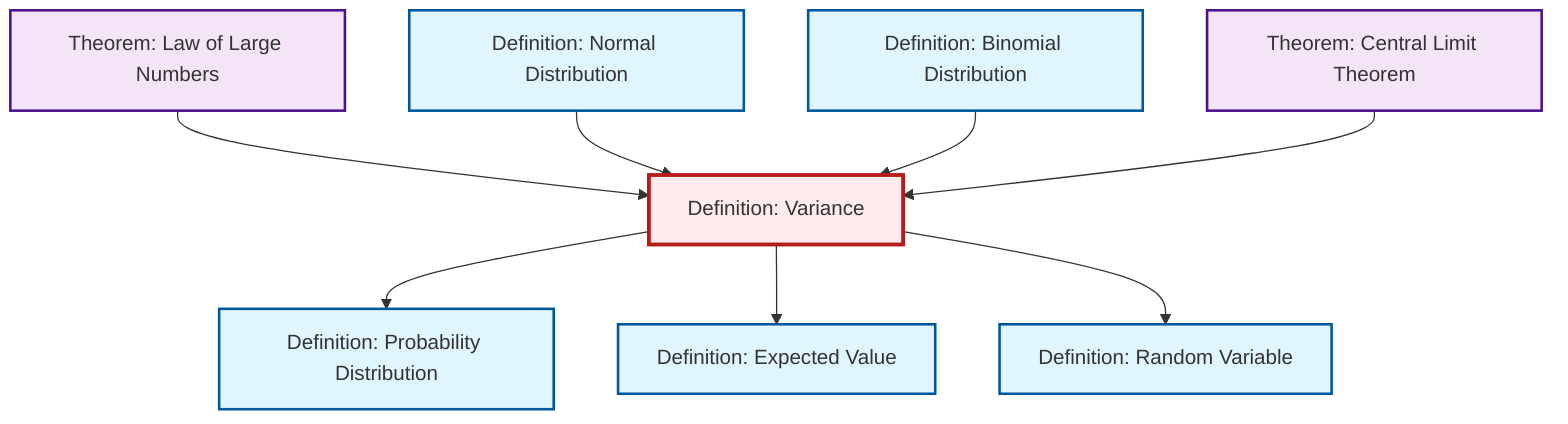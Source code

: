 graph TD
    classDef definition fill:#e1f5fe,stroke:#01579b,stroke-width:2px
    classDef theorem fill:#f3e5f5,stroke:#4a148c,stroke-width:2px
    classDef axiom fill:#fff3e0,stroke:#e65100,stroke-width:2px
    classDef example fill:#e8f5e9,stroke:#1b5e20,stroke-width:2px
    classDef current fill:#ffebee,stroke:#b71c1c,stroke-width:3px
    def-variance["Definition: Variance"]:::definition
    def-random-variable["Definition: Random Variable"]:::definition
    thm-law-of-large-numbers["Theorem: Law of Large Numbers"]:::theorem
    thm-central-limit["Theorem: Central Limit Theorem"]:::theorem
    def-normal-distribution["Definition: Normal Distribution"]:::definition
    def-binomial-distribution["Definition: Binomial Distribution"]:::definition
    def-probability-distribution["Definition: Probability Distribution"]:::definition
    def-expectation["Definition: Expected Value"]:::definition
    thm-law-of-large-numbers --> def-variance
    def-variance --> def-probability-distribution
    def-variance --> def-expectation
    def-normal-distribution --> def-variance
    def-variance --> def-random-variable
    def-binomial-distribution --> def-variance
    thm-central-limit --> def-variance
    class def-variance current